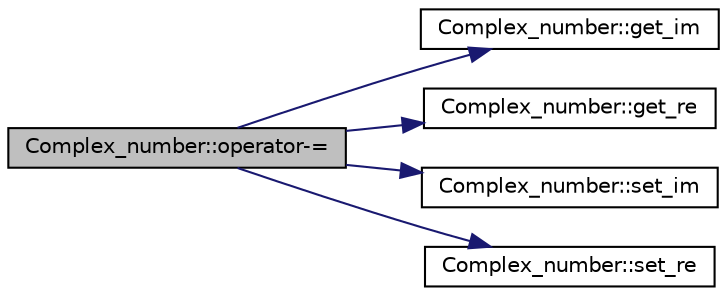 digraph "Complex_number::operator-="
{
 // LATEX_PDF_SIZE
  edge [fontname="Helvetica",fontsize="10",labelfontname="Helvetica",labelfontsize="10"];
  node [fontname="Helvetica",fontsize="10",shape=record];
  rankdir="LR";
  Node1 [label="Complex_number::operator-=",height=0.2,width=0.4,color="black", fillcolor="grey75", style="filled", fontcolor="black",tooltip="Minus and assign operator."];
  Node1 -> Node2 [color="midnightblue",fontsize="10",style="solid",fontname="Helvetica"];
  Node2 [label="Complex_number::get_im",height=0.2,width=0.4,color="black", fillcolor="white", style="filled",URL="$classComplex__number.html#adf1d1d7266ccd498a79f6aeb509df99a",tooltip="im getter."];
  Node1 -> Node3 [color="midnightblue",fontsize="10",style="solid",fontname="Helvetica"];
  Node3 [label="Complex_number::get_re",height=0.2,width=0.4,color="black", fillcolor="white", style="filled",URL="$classComplex__number.html#a77a5090d8a89b1f907565c2fc6faaee5",tooltip="re getter."];
  Node1 -> Node4 [color="midnightblue",fontsize="10",style="solid",fontname="Helvetica"];
  Node4 [label="Complex_number::set_im",height=0.2,width=0.4,color="black", fillcolor="white", style="filled",URL="$classComplex__number.html#a81127d4eac5ac8ad58e80f2255768592",tooltip="im setter."];
  Node1 -> Node5 [color="midnightblue",fontsize="10",style="solid",fontname="Helvetica"];
  Node5 [label="Complex_number::set_re",height=0.2,width=0.4,color="black", fillcolor="white", style="filled",URL="$classComplex__number.html#ab3a38d12db80f6d88a31179b3bafc989",tooltip="re setter."];
}
